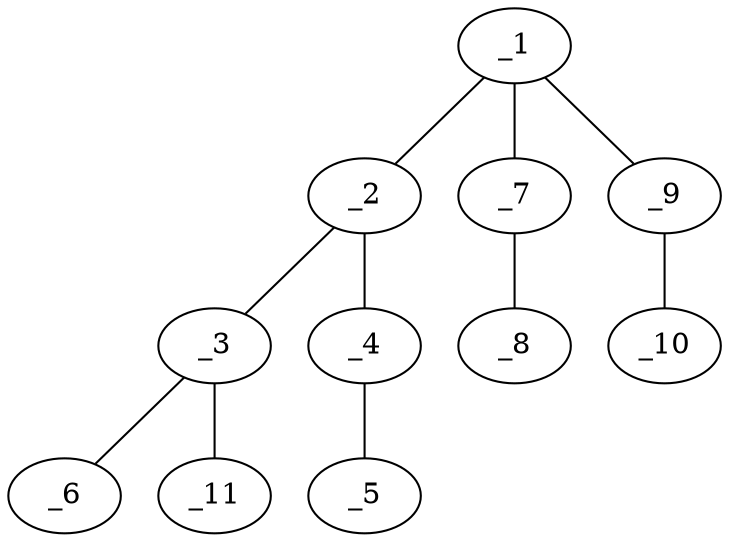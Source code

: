 graph molid687618 {
	_1	 [charge=0,
		chem=1,
		symbol="C  ",
		x="4.5981",
		y="0.5"];
	_2	 [charge=0,
		chem=1,
		symbol="C  ",
		x="3.7321",
		y=0];
	_1 -- _2	 [valence=2];
	_7	 [charge=0,
		chem=5,
		symbol="S  ",
		x="5.4641",
		y=0];
	_1 -- _7	 [valence=1];
	_9	 [charge=0,
		chem=5,
		symbol="S  ",
		x="4.5981",
		y="1.5"];
	_1 -- _9	 [valence=1];
	_3	 [charge=0,
		chem=1,
		symbol="C  ",
		x="2.866",
		y="0.5"];
	_2 -- _3	 [valence=1];
	_4	 [charge=0,
		chem=1,
		symbol="C  ",
		x="3.7321",
		y="-1"];
	_2 -- _4	 [valence=1];
	_6	 [charge=0,
		chem=5,
		symbol="S  ",
		x=2,
		y=0];
	_3 -- _6	 [valence=2];
	_11	 [charge=0,
		chem=4,
		symbol="N  ",
		x="2.866",
		y="1.5"];
	_3 -- _11	 [valence=1];
	_5	 [charge=0,
		chem=4,
		symbol="N  ",
		x="3.7321",
		y="-2"];
	_4 -- _5	 [valence=3];
	_8	 [charge=0,
		chem=1,
		symbol="C  ",
		x="6.3301",
		y="0.5"];
	_7 -- _8	 [valence=1];
	_10	 [charge=0,
		chem=1,
		symbol="C  ",
		x="5.4641",
		y=2];
	_9 -- _10	 [valence=1];
}
